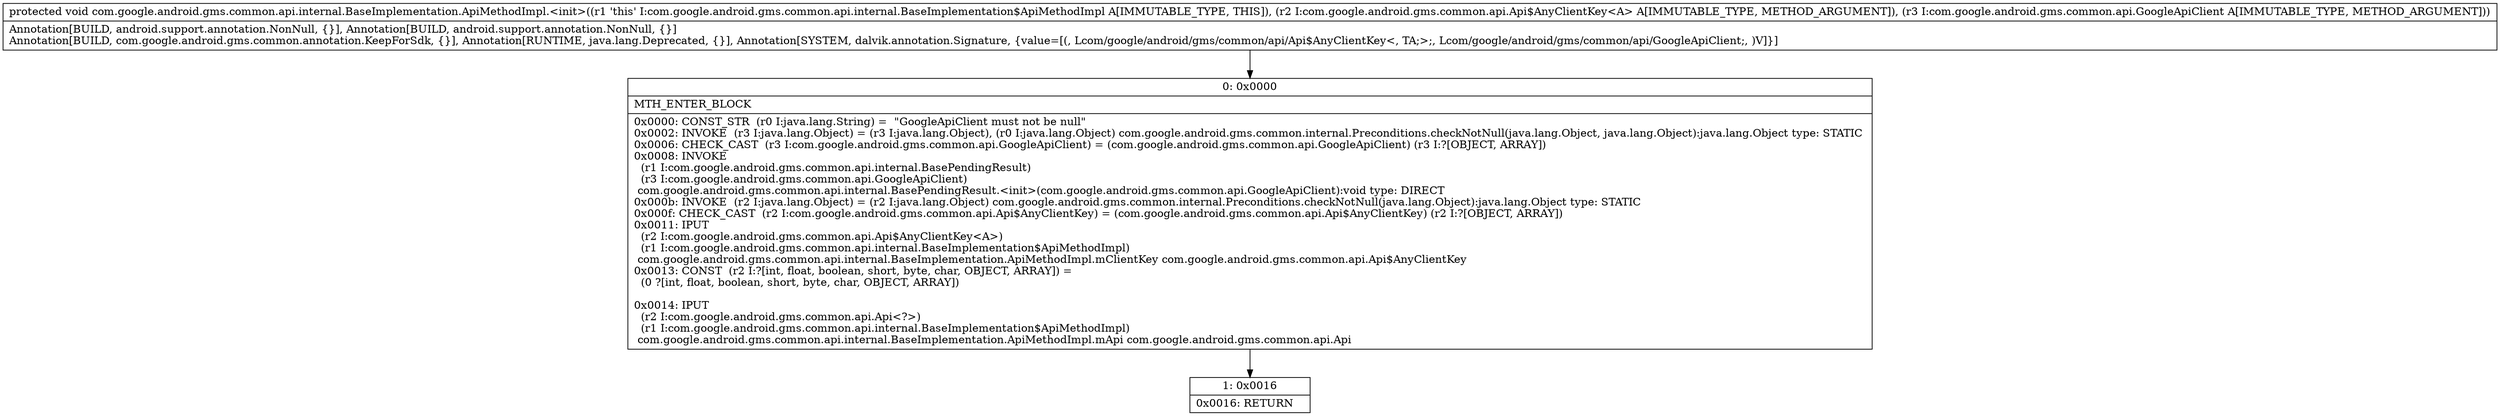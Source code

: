 digraph "CFG forcom.google.android.gms.common.api.internal.BaseImplementation.ApiMethodImpl.\<init\>(Lcom\/google\/android\/gms\/common\/api\/Api$AnyClientKey;Lcom\/google\/android\/gms\/common\/api\/GoogleApiClient;)V" {
Node_0 [shape=record,label="{0\:\ 0x0000|MTH_ENTER_BLOCK\l|0x0000: CONST_STR  (r0 I:java.lang.String) =  \"GoogleApiClient must not be null\" \l0x0002: INVOKE  (r3 I:java.lang.Object) = (r3 I:java.lang.Object), (r0 I:java.lang.Object) com.google.android.gms.common.internal.Preconditions.checkNotNull(java.lang.Object, java.lang.Object):java.lang.Object type: STATIC \l0x0006: CHECK_CAST  (r3 I:com.google.android.gms.common.api.GoogleApiClient) = (com.google.android.gms.common.api.GoogleApiClient) (r3 I:?[OBJECT, ARRAY]) \l0x0008: INVOKE  \l  (r1 I:com.google.android.gms.common.api.internal.BasePendingResult)\l  (r3 I:com.google.android.gms.common.api.GoogleApiClient)\l com.google.android.gms.common.api.internal.BasePendingResult.\<init\>(com.google.android.gms.common.api.GoogleApiClient):void type: DIRECT \l0x000b: INVOKE  (r2 I:java.lang.Object) = (r2 I:java.lang.Object) com.google.android.gms.common.internal.Preconditions.checkNotNull(java.lang.Object):java.lang.Object type: STATIC \l0x000f: CHECK_CAST  (r2 I:com.google.android.gms.common.api.Api$AnyClientKey) = (com.google.android.gms.common.api.Api$AnyClientKey) (r2 I:?[OBJECT, ARRAY]) \l0x0011: IPUT  \l  (r2 I:com.google.android.gms.common.api.Api$AnyClientKey\<A\>)\l  (r1 I:com.google.android.gms.common.api.internal.BaseImplementation$ApiMethodImpl)\l com.google.android.gms.common.api.internal.BaseImplementation.ApiMethodImpl.mClientKey com.google.android.gms.common.api.Api$AnyClientKey \l0x0013: CONST  (r2 I:?[int, float, boolean, short, byte, char, OBJECT, ARRAY]) = \l  (0 ?[int, float, boolean, short, byte, char, OBJECT, ARRAY])\l \l0x0014: IPUT  \l  (r2 I:com.google.android.gms.common.api.Api\<?\>)\l  (r1 I:com.google.android.gms.common.api.internal.BaseImplementation$ApiMethodImpl)\l com.google.android.gms.common.api.internal.BaseImplementation.ApiMethodImpl.mApi com.google.android.gms.common.api.Api \l}"];
Node_1 [shape=record,label="{1\:\ 0x0016|0x0016: RETURN   \l}"];
MethodNode[shape=record,label="{protected void com.google.android.gms.common.api.internal.BaseImplementation.ApiMethodImpl.\<init\>((r1 'this' I:com.google.android.gms.common.api.internal.BaseImplementation$ApiMethodImpl A[IMMUTABLE_TYPE, THIS]), (r2 I:com.google.android.gms.common.api.Api$AnyClientKey\<A\> A[IMMUTABLE_TYPE, METHOD_ARGUMENT]), (r3 I:com.google.android.gms.common.api.GoogleApiClient A[IMMUTABLE_TYPE, METHOD_ARGUMENT]))  | Annotation[BUILD, android.support.annotation.NonNull, \{\}], Annotation[BUILD, android.support.annotation.NonNull, \{\}]\lAnnotation[BUILD, com.google.android.gms.common.annotation.KeepForSdk, \{\}], Annotation[RUNTIME, java.lang.Deprecated, \{\}], Annotation[SYSTEM, dalvik.annotation.Signature, \{value=[(, Lcom\/google\/android\/gms\/common\/api\/Api$AnyClientKey\<, TA;\>;, Lcom\/google\/android\/gms\/common\/api\/GoogleApiClient;, )V]\}]\l}"];
MethodNode -> Node_0;
Node_0 -> Node_1;
}

